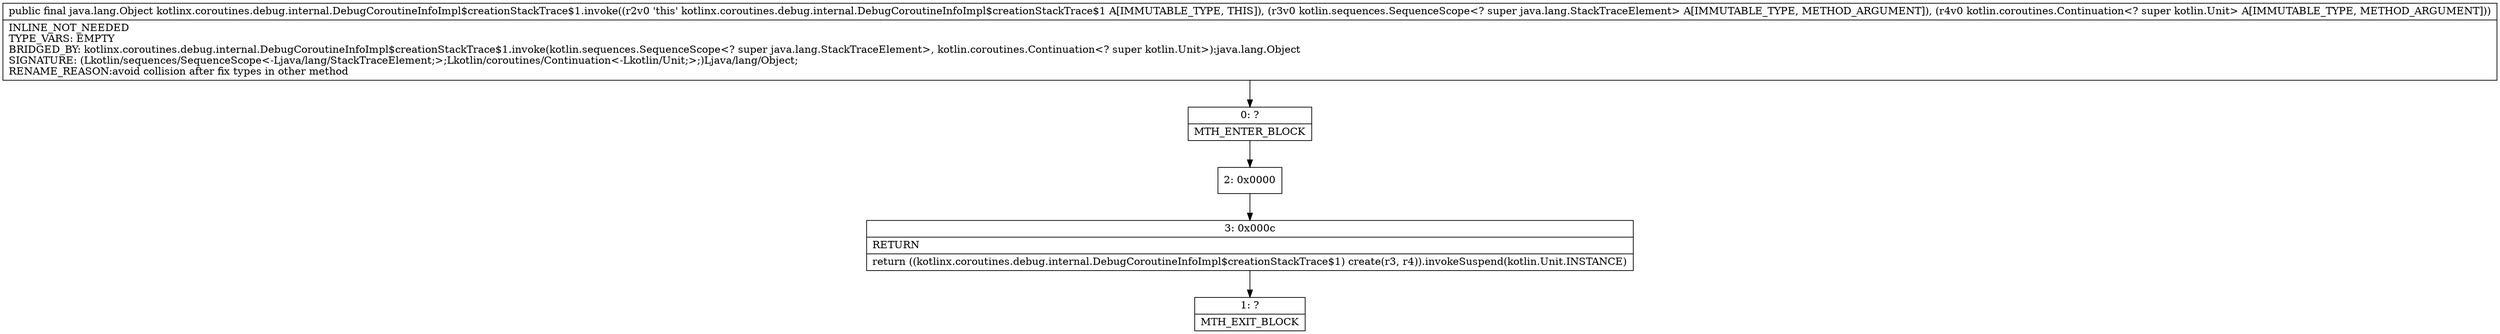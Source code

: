 digraph "CFG forkotlinx.coroutines.debug.internal.DebugCoroutineInfoImpl$creationStackTrace$1.invoke(Lkotlin\/sequences\/SequenceScope;Lkotlin\/coroutines\/Continuation;)Ljava\/lang\/Object;" {
Node_0 [shape=record,label="{0\:\ ?|MTH_ENTER_BLOCK\l}"];
Node_2 [shape=record,label="{2\:\ 0x0000}"];
Node_3 [shape=record,label="{3\:\ 0x000c|RETURN\l|return ((kotlinx.coroutines.debug.internal.DebugCoroutineInfoImpl$creationStackTrace$1) create(r3, r4)).invokeSuspend(kotlin.Unit.INSTANCE)\l}"];
Node_1 [shape=record,label="{1\:\ ?|MTH_EXIT_BLOCK\l}"];
MethodNode[shape=record,label="{public final java.lang.Object kotlinx.coroutines.debug.internal.DebugCoroutineInfoImpl$creationStackTrace$1.invoke((r2v0 'this' kotlinx.coroutines.debug.internal.DebugCoroutineInfoImpl$creationStackTrace$1 A[IMMUTABLE_TYPE, THIS]), (r3v0 kotlin.sequences.SequenceScope\<? super java.lang.StackTraceElement\> A[IMMUTABLE_TYPE, METHOD_ARGUMENT]), (r4v0 kotlin.coroutines.Continuation\<? super kotlin.Unit\> A[IMMUTABLE_TYPE, METHOD_ARGUMENT]))  | INLINE_NOT_NEEDED\lTYPE_VARS: EMPTY\lBRIDGED_BY: kotlinx.coroutines.debug.internal.DebugCoroutineInfoImpl$creationStackTrace$1.invoke(kotlin.sequences.SequenceScope\<? super java.lang.StackTraceElement\>, kotlin.coroutines.Continuation\<? super kotlin.Unit\>):java.lang.Object\lSIGNATURE: (Lkotlin\/sequences\/SequenceScope\<\-Ljava\/lang\/StackTraceElement;\>;Lkotlin\/coroutines\/Continuation\<\-Lkotlin\/Unit;\>;)Ljava\/lang\/Object;\lRENAME_REASON:avoid collision after fix types in other method\l}"];
MethodNode -> Node_0;Node_0 -> Node_2;
Node_2 -> Node_3;
Node_3 -> Node_1;
}

